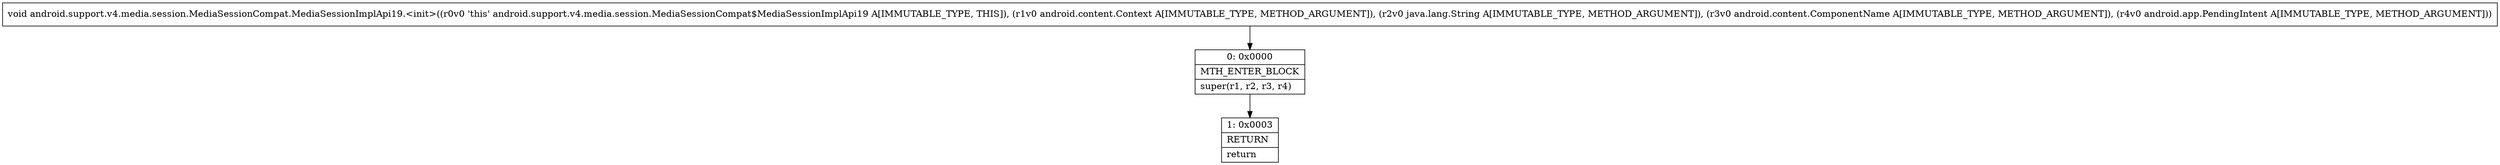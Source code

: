 digraph "CFG forandroid.support.v4.media.session.MediaSessionCompat.MediaSessionImplApi19.\<init\>(Landroid\/content\/Context;Ljava\/lang\/String;Landroid\/content\/ComponentName;Landroid\/app\/PendingIntent;)V" {
Node_0 [shape=record,label="{0\:\ 0x0000|MTH_ENTER_BLOCK\l|super(r1, r2, r3, r4)\l}"];
Node_1 [shape=record,label="{1\:\ 0x0003|RETURN\l|return\l}"];
MethodNode[shape=record,label="{void android.support.v4.media.session.MediaSessionCompat.MediaSessionImplApi19.\<init\>((r0v0 'this' android.support.v4.media.session.MediaSessionCompat$MediaSessionImplApi19 A[IMMUTABLE_TYPE, THIS]), (r1v0 android.content.Context A[IMMUTABLE_TYPE, METHOD_ARGUMENT]), (r2v0 java.lang.String A[IMMUTABLE_TYPE, METHOD_ARGUMENT]), (r3v0 android.content.ComponentName A[IMMUTABLE_TYPE, METHOD_ARGUMENT]), (r4v0 android.app.PendingIntent A[IMMUTABLE_TYPE, METHOD_ARGUMENT])) }"];
MethodNode -> Node_0;
Node_0 -> Node_1;
}

